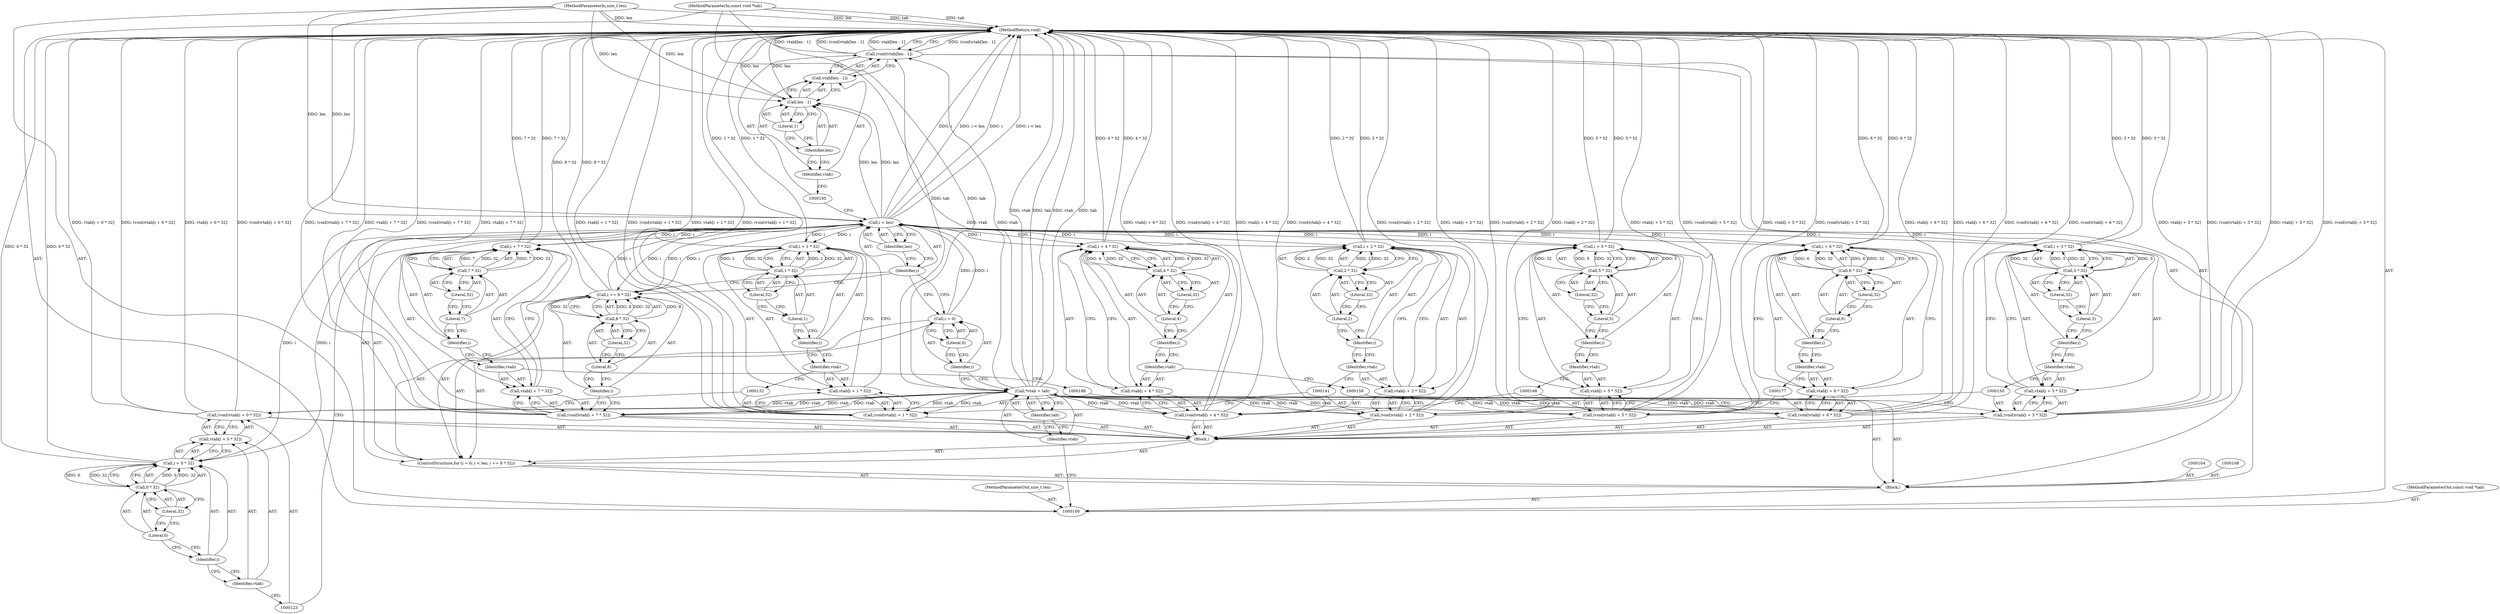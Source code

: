 digraph "1_libgcrypt_a4c561aab1014c3630bc88faf6f5246fee16b020_0" {
"1000201" [label="(MethodReturn,void)"];
"1000101" [label="(MethodParameterIn,const void *tab)"];
"1000248" [label="(MethodParameterOut,const void *tab)"];
"1000102" [label="(MethodParameterIn,size_t len)"];
"1000249" [label="(MethodParameterOut,size_t len)"];
"1000142" [label="(Call,vtab[i + 2 * 32])"];
"1000143" [label="(Identifier,vtab)"];
"1000144" [label="(Call,i + 2 * 32)"];
"1000145" [label="(Identifier,i)"];
"1000146" [label="(Call,2 * 32)"];
"1000147" [label="(Literal,2)"];
"1000148" [label="(Literal,32)"];
"1000140" [label="(Call,(void)vtab[i + 2 * 32])"];
"1000151" [label="(Call,vtab[i + 3 * 32])"];
"1000152" [label="(Identifier,vtab)"];
"1000153" [label="(Call,i + 3 * 32)"];
"1000154" [label="(Identifier,i)"];
"1000155" [label="(Call,3 * 32)"];
"1000156" [label="(Literal,3)"];
"1000157" [label="(Literal,32)"];
"1000149" [label="(Call,(void)vtab[i + 3 * 32])"];
"1000160" [label="(Call,vtab[i + 4 * 32])"];
"1000161" [label="(Identifier,vtab)"];
"1000162" [label="(Call,i + 4 * 32)"];
"1000163" [label="(Identifier,i)"];
"1000164" [label="(Call,4 * 32)"];
"1000165" [label="(Literal,4)"];
"1000166" [label="(Literal,32)"];
"1000158" [label="(Call,(void)vtab[i + 4 * 32])"];
"1000169" [label="(Call,vtab[i + 5 * 32])"];
"1000170" [label="(Identifier,vtab)"];
"1000171" [label="(Call,i + 5 * 32)"];
"1000172" [label="(Identifier,i)"];
"1000173" [label="(Call,5 * 32)"];
"1000174" [label="(Literal,5)"];
"1000175" [label="(Literal,32)"];
"1000167" [label="(Call,(void)vtab[i + 5 * 32])"];
"1000178" [label="(Call,vtab[i + 6 * 32])"];
"1000179" [label="(Identifier,vtab)"];
"1000180" [label="(Call,i + 6 * 32)"];
"1000181" [label="(Identifier,i)"];
"1000182" [label="(Call,6 * 32)"];
"1000183" [label="(Literal,6)"];
"1000184" [label="(Literal,32)"];
"1000176" [label="(Call,(void)vtab[i + 6 * 32])"];
"1000187" [label="(Call,vtab[i + 7 * 32])"];
"1000188" [label="(Identifier,vtab)"];
"1000189" [label="(Call,i + 7 * 32)"];
"1000190" [label="(Identifier,i)"];
"1000191" [label="(Call,7 * 32)"];
"1000192" [label="(Literal,7)"];
"1000193" [label="(Literal,32)"];
"1000185" [label="(Call,(void)vtab[i + 7 * 32])"];
"1000198" [label="(Call,len - 1)"];
"1000199" [label="(Identifier,len)"];
"1000200" [label="(Literal,1)"];
"1000194" [label="(Call,(void)vtab[len - 1])"];
"1000196" [label="(Call,vtab[len - 1])"];
"1000197" [label="(Identifier,vtab)"];
"1000103" [label="(Block,)"];
"1000105" [label="(Call,*vtab = tab)"];
"1000106" [label="(Identifier,vtab)"];
"1000107" [label="(Identifier,tab)"];
"1000112" [label="(Literal,0)"];
"1000113" [label="(Call,i < len)"];
"1000114" [label="(Identifier,i)"];
"1000115" [label="(Identifier,len)"];
"1000109" [label="(ControlStructure,for (i = 0; i < len; i += 8 * 32))"];
"1000116" [label="(Call,i += 8 * 32)"];
"1000117" [label="(Identifier,i)"];
"1000118" [label="(Call,8 * 32)"];
"1000119" [label="(Literal,8)"];
"1000120" [label="(Literal,32)"];
"1000110" [label="(Call,i = 0)"];
"1000111" [label="(Identifier,i)"];
"1000121" [label="(Block,)"];
"1000124" [label="(Call,vtab[i + 0 * 32])"];
"1000125" [label="(Identifier,vtab)"];
"1000126" [label="(Call,i + 0 * 32)"];
"1000127" [label="(Identifier,i)"];
"1000128" [label="(Call,0 * 32)"];
"1000129" [label="(Literal,0)"];
"1000130" [label="(Literal,32)"];
"1000122" [label="(Call,(void)vtab[i + 0 * 32])"];
"1000133" [label="(Call,vtab[i + 1 * 32])"];
"1000134" [label="(Identifier,vtab)"];
"1000135" [label="(Call,i + 1 * 32)"];
"1000136" [label="(Identifier,i)"];
"1000137" [label="(Call,1 * 32)"];
"1000138" [label="(Literal,1)"];
"1000139" [label="(Literal,32)"];
"1000131" [label="(Call,(void)vtab[i + 1 * 32])"];
"1000201" -> "1000100"  [label="AST: "];
"1000201" -> "1000194"  [label="CFG: "];
"1000194" -> "1000201"  [label="DDG: (void)vtab[len - 1]"];
"1000194" -> "1000201"  [label="DDG: vtab[len - 1]"];
"1000185" -> "1000201"  [label="DDG: (void)vtab[i + 7 * 32]"];
"1000185" -> "1000201"  [label="DDG: vtab[i + 7 * 32]"];
"1000167" -> "1000201"  [label="DDG: vtab[i + 5 * 32]"];
"1000167" -> "1000201"  [label="DDG: (void)vtab[i + 5 * 32]"];
"1000140" -> "1000201"  [label="DDG: (void)vtab[i + 2 * 32]"];
"1000140" -> "1000201"  [label="DDG: vtab[i + 2 * 32]"];
"1000116" -> "1000201"  [label="DDG: 8 * 32"];
"1000198" -> "1000201"  [label="DDG: len"];
"1000126" -> "1000201"  [label="DDG: 0 * 32"];
"1000180" -> "1000201"  [label="DDG: 6 * 32"];
"1000176" -> "1000201"  [label="DDG: vtab[i + 6 * 32]"];
"1000176" -> "1000201"  [label="DDG: (void)vtab[i + 6 * 32]"];
"1000162" -> "1000201"  [label="DDG: 4 * 32"];
"1000105" -> "1000201"  [label="DDG: tab"];
"1000105" -> "1000201"  [label="DDG: vtab"];
"1000149" -> "1000201"  [label="DDG: vtab[i + 3 * 32]"];
"1000149" -> "1000201"  [label="DDG: (void)vtab[i + 3 * 32]"];
"1000113" -> "1000201"  [label="DDG: i"];
"1000113" -> "1000201"  [label="DDG: i < len"];
"1000158" -> "1000201"  [label="DDG: vtab[i + 4 * 32]"];
"1000158" -> "1000201"  [label="DDG: (void)vtab[i + 4 * 32]"];
"1000153" -> "1000201"  [label="DDG: 3 * 32"];
"1000189" -> "1000201"  [label="DDG: 7 * 32"];
"1000131" -> "1000201"  [label="DDG: vtab[i + 1 * 32]"];
"1000131" -> "1000201"  [label="DDG: (void)vtab[i + 1 * 32]"];
"1000102" -> "1000201"  [label="DDG: len"];
"1000101" -> "1000201"  [label="DDG: tab"];
"1000171" -> "1000201"  [label="DDG: 5 * 32"];
"1000122" -> "1000201"  [label="DDG: (void)vtab[i + 0 * 32]"];
"1000122" -> "1000201"  [label="DDG: vtab[i + 0 * 32]"];
"1000144" -> "1000201"  [label="DDG: 2 * 32"];
"1000135" -> "1000201"  [label="DDG: 1 * 32"];
"1000101" -> "1000100"  [label="AST: "];
"1000101" -> "1000201"  [label="DDG: tab"];
"1000101" -> "1000105"  [label="DDG: tab"];
"1000248" -> "1000100"  [label="AST: "];
"1000102" -> "1000100"  [label="AST: "];
"1000102" -> "1000201"  [label="DDG: len"];
"1000102" -> "1000113"  [label="DDG: len"];
"1000102" -> "1000198"  [label="DDG: len"];
"1000249" -> "1000100"  [label="AST: "];
"1000142" -> "1000140"  [label="AST: "];
"1000142" -> "1000144"  [label="CFG: "];
"1000143" -> "1000142"  [label="AST: "];
"1000144" -> "1000142"  [label="AST: "];
"1000140" -> "1000142"  [label="CFG: "];
"1000143" -> "1000142"  [label="AST: "];
"1000143" -> "1000141"  [label="CFG: "];
"1000145" -> "1000143"  [label="CFG: "];
"1000144" -> "1000142"  [label="AST: "];
"1000144" -> "1000146"  [label="CFG: "];
"1000145" -> "1000144"  [label="AST: "];
"1000146" -> "1000144"  [label="AST: "];
"1000142" -> "1000144"  [label="CFG: "];
"1000144" -> "1000201"  [label="DDG: 2 * 32"];
"1000113" -> "1000144"  [label="DDG: i"];
"1000146" -> "1000144"  [label="DDG: 2"];
"1000146" -> "1000144"  [label="DDG: 32"];
"1000145" -> "1000144"  [label="AST: "];
"1000145" -> "1000143"  [label="CFG: "];
"1000147" -> "1000145"  [label="CFG: "];
"1000146" -> "1000144"  [label="AST: "];
"1000146" -> "1000148"  [label="CFG: "];
"1000147" -> "1000146"  [label="AST: "];
"1000148" -> "1000146"  [label="AST: "];
"1000144" -> "1000146"  [label="CFG: "];
"1000146" -> "1000144"  [label="DDG: 2"];
"1000146" -> "1000144"  [label="DDG: 32"];
"1000147" -> "1000146"  [label="AST: "];
"1000147" -> "1000145"  [label="CFG: "];
"1000148" -> "1000147"  [label="CFG: "];
"1000148" -> "1000146"  [label="AST: "];
"1000148" -> "1000147"  [label="CFG: "];
"1000146" -> "1000148"  [label="CFG: "];
"1000140" -> "1000121"  [label="AST: "];
"1000140" -> "1000142"  [label="CFG: "];
"1000141" -> "1000140"  [label="AST: "];
"1000142" -> "1000140"  [label="AST: "];
"1000150" -> "1000140"  [label="CFG: "];
"1000140" -> "1000201"  [label="DDG: (void)vtab[i + 2 * 32]"];
"1000140" -> "1000201"  [label="DDG: vtab[i + 2 * 32]"];
"1000105" -> "1000140"  [label="DDG: vtab"];
"1000151" -> "1000149"  [label="AST: "];
"1000151" -> "1000153"  [label="CFG: "];
"1000152" -> "1000151"  [label="AST: "];
"1000153" -> "1000151"  [label="AST: "];
"1000149" -> "1000151"  [label="CFG: "];
"1000152" -> "1000151"  [label="AST: "];
"1000152" -> "1000150"  [label="CFG: "];
"1000154" -> "1000152"  [label="CFG: "];
"1000153" -> "1000151"  [label="AST: "];
"1000153" -> "1000155"  [label="CFG: "];
"1000154" -> "1000153"  [label="AST: "];
"1000155" -> "1000153"  [label="AST: "];
"1000151" -> "1000153"  [label="CFG: "];
"1000153" -> "1000201"  [label="DDG: 3 * 32"];
"1000113" -> "1000153"  [label="DDG: i"];
"1000155" -> "1000153"  [label="DDG: 3"];
"1000155" -> "1000153"  [label="DDG: 32"];
"1000154" -> "1000153"  [label="AST: "];
"1000154" -> "1000152"  [label="CFG: "];
"1000156" -> "1000154"  [label="CFG: "];
"1000155" -> "1000153"  [label="AST: "];
"1000155" -> "1000157"  [label="CFG: "];
"1000156" -> "1000155"  [label="AST: "];
"1000157" -> "1000155"  [label="AST: "];
"1000153" -> "1000155"  [label="CFG: "];
"1000155" -> "1000153"  [label="DDG: 3"];
"1000155" -> "1000153"  [label="DDG: 32"];
"1000156" -> "1000155"  [label="AST: "];
"1000156" -> "1000154"  [label="CFG: "];
"1000157" -> "1000156"  [label="CFG: "];
"1000157" -> "1000155"  [label="AST: "];
"1000157" -> "1000156"  [label="CFG: "];
"1000155" -> "1000157"  [label="CFG: "];
"1000149" -> "1000121"  [label="AST: "];
"1000149" -> "1000151"  [label="CFG: "];
"1000150" -> "1000149"  [label="AST: "];
"1000151" -> "1000149"  [label="AST: "];
"1000159" -> "1000149"  [label="CFG: "];
"1000149" -> "1000201"  [label="DDG: vtab[i + 3 * 32]"];
"1000149" -> "1000201"  [label="DDG: (void)vtab[i + 3 * 32]"];
"1000105" -> "1000149"  [label="DDG: vtab"];
"1000160" -> "1000158"  [label="AST: "];
"1000160" -> "1000162"  [label="CFG: "];
"1000161" -> "1000160"  [label="AST: "];
"1000162" -> "1000160"  [label="AST: "];
"1000158" -> "1000160"  [label="CFG: "];
"1000161" -> "1000160"  [label="AST: "];
"1000161" -> "1000159"  [label="CFG: "];
"1000163" -> "1000161"  [label="CFG: "];
"1000162" -> "1000160"  [label="AST: "];
"1000162" -> "1000164"  [label="CFG: "];
"1000163" -> "1000162"  [label="AST: "];
"1000164" -> "1000162"  [label="AST: "];
"1000160" -> "1000162"  [label="CFG: "];
"1000162" -> "1000201"  [label="DDG: 4 * 32"];
"1000113" -> "1000162"  [label="DDG: i"];
"1000164" -> "1000162"  [label="DDG: 4"];
"1000164" -> "1000162"  [label="DDG: 32"];
"1000163" -> "1000162"  [label="AST: "];
"1000163" -> "1000161"  [label="CFG: "];
"1000165" -> "1000163"  [label="CFG: "];
"1000164" -> "1000162"  [label="AST: "];
"1000164" -> "1000166"  [label="CFG: "];
"1000165" -> "1000164"  [label="AST: "];
"1000166" -> "1000164"  [label="AST: "];
"1000162" -> "1000164"  [label="CFG: "];
"1000164" -> "1000162"  [label="DDG: 4"];
"1000164" -> "1000162"  [label="DDG: 32"];
"1000165" -> "1000164"  [label="AST: "];
"1000165" -> "1000163"  [label="CFG: "];
"1000166" -> "1000165"  [label="CFG: "];
"1000166" -> "1000164"  [label="AST: "];
"1000166" -> "1000165"  [label="CFG: "];
"1000164" -> "1000166"  [label="CFG: "];
"1000158" -> "1000121"  [label="AST: "];
"1000158" -> "1000160"  [label="CFG: "];
"1000159" -> "1000158"  [label="AST: "];
"1000160" -> "1000158"  [label="AST: "];
"1000168" -> "1000158"  [label="CFG: "];
"1000158" -> "1000201"  [label="DDG: vtab[i + 4 * 32]"];
"1000158" -> "1000201"  [label="DDG: (void)vtab[i + 4 * 32]"];
"1000105" -> "1000158"  [label="DDG: vtab"];
"1000169" -> "1000167"  [label="AST: "];
"1000169" -> "1000171"  [label="CFG: "];
"1000170" -> "1000169"  [label="AST: "];
"1000171" -> "1000169"  [label="AST: "];
"1000167" -> "1000169"  [label="CFG: "];
"1000170" -> "1000169"  [label="AST: "];
"1000170" -> "1000168"  [label="CFG: "];
"1000172" -> "1000170"  [label="CFG: "];
"1000171" -> "1000169"  [label="AST: "];
"1000171" -> "1000173"  [label="CFG: "];
"1000172" -> "1000171"  [label="AST: "];
"1000173" -> "1000171"  [label="AST: "];
"1000169" -> "1000171"  [label="CFG: "];
"1000171" -> "1000201"  [label="DDG: 5 * 32"];
"1000113" -> "1000171"  [label="DDG: i"];
"1000173" -> "1000171"  [label="DDG: 5"];
"1000173" -> "1000171"  [label="DDG: 32"];
"1000172" -> "1000171"  [label="AST: "];
"1000172" -> "1000170"  [label="CFG: "];
"1000174" -> "1000172"  [label="CFG: "];
"1000173" -> "1000171"  [label="AST: "];
"1000173" -> "1000175"  [label="CFG: "];
"1000174" -> "1000173"  [label="AST: "];
"1000175" -> "1000173"  [label="AST: "];
"1000171" -> "1000173"  [label="CFG: "];
"1000173" -> "1000171"  [label="DDG: 5"];
"1000173" -> "1000171"  [label="DDG: 32"];
"1000174" -> "1000173"  [label="AST: "];
"1000174" -> "1000172"  [label="CFG: "];
"1000175" -> "1000174"  [label="CFG: "];
"1000175" -> "1000173"  [label="AST: "];
"1000175" -> "1000174"  [label="CFG: "];
"1000173" -> "1000175"  [label="CFG: "];
"1000167" -> "1000121"  [label="AST: "];
"1000167" -> "1000169"  [label="CFG: "];
"1000168" -> "1000167"  [label="AST: "];
"1000169" -> "1000167"  [label="AST: "];
"1000177" -> "1000167"  [label="CFG: "];
"1000167" -> "1000201"  [label="DDG: vtab[i + 5 * 32]"];
"1000167" -> "1000201"  [label="DDG: (void)vtab[i + 5 * 32]"];
"1000105" -> "1000167"  [label="DDG: vtab"];
"1000178" -> "1000176"  [label="AST: "];
"1000178" -> "1000180"  [label="CFG: "];
"1000179" -> "1000178"  [label="AST: "];
"1000180" -> "1000178"  [label="AST: "];
"1000176" -> "1000178"  [label="CFG: "];
"1000179" -> "1000178"  [label="AST: "];
"1000179" -> "1000177"  [label="CFG: "];
"1000181" -> "1000179"  [label="CFG: "];
"1000180" -> "1000178"  [label="AST: "];
"1000180" -> "1000182"  [label="CFG: "];
"1000181" -> "1000180"  [label="AST: "];
"1000182" -> "1000180"  [label="AST: "];
"1000178" -> "1000180"  [label="CFG: "];
"1000180" -> "1000201"  [label="DDG: 6 * 32"];
"1000113" -> "1000180"  [label="DDG: i"];
"1000182" -> "1000180"  [label="DDG: 6"];
"1000182" -> "1000180"  [label="DDG: 32"];
"1000181" -> "1000180"  [label="AST: "];
"1000181" -> "1000179"  [label="CFG: "];
"1000183" -> "1000181"  [label="CFG: "];
"1000182" -> "1000180"  [label="AST: "];
"1000182" -> "1000184"  [label="CFG: "];
"1000183" -> "1000182"  [label="AST: "];
"1000184" -> "1000182"  [label="AST: "];
"1000180" -> "1000182"  [label="CFG: "];
"1000182" -> "1000180"  [label="DDG: 6"];
"1000182" -> "1000180"  [label="DDG: 32"];
"1000183" -> "1000182"  [label="AST: "];
"1000183" -> "1000181"  [label="CFG: "];
"1000184" -> "1000183"  [label="CFG: "];
"1000184" -> "1000182"  [label="AST: "];
"1000184" -> "1000183"  [label="CFG: "];
"1000182" -> "1000184"  [label="CFG: "];
"1000176" -> "1000121"  [label="AST: "];
"1000176" -> "1000178"  [label="CFG: "];
"1000177" -> "1000176"  [label="AST: "];
"1000178" -> "1000176"  [label="AST: "];
"1000186" -> "1000176"  [label="CFG: "];
"1000176" -> "1000201"  [label="DDG: vtab[i + 6 * 32]"];
"1000176" -> "1000201"  [label="DDG: (void)vtab[i + 6 * 32]"];
"1000105" -> "1000176"  [label="DDG: vtab"];
"1000187" -> "1000185"  [label="AST: "];
"1000187" -> "1000189"  [label="CFG: "];
"1000188" -> "1000187"  [label="AST: "];
"1000189" -> "1000187"  [label="AST: "];
"1000185" -> "1000187"  [label="CFG: "];
"1000188" -> "1000187"  [label="AST: "];
"1000188" -> "1000186"  [label="CFG: "];
"1000190" -> "1000188"  [label="CFG: "];
"1000189" -> "1000187"  [label="AST: "];
"1000189" -> "1000191"  [label="CFG: "];
"1000190" -> "1000189"  [label="AST: "];
"1000191" -> "1000189"  [label="AST: "];
"1000187" -> "1000189"  [label="CFG: "];
"1000189" -> "1000201"  [label="DDG: 7 * 32"];
"1000113" -> "1000189"  [label="DDG: i"];
"1000191" -> "1000189"  [label="DDG: 7"];
"1000191" -> "1000189"  [label="DDG: 32"];
"1000190" -> "1000189"  [label="AST: "];
"1000190" -> "1000188"  [label="CFG: "];
"1000192" -> "1000190"  [label="CFG: "];
"1000191" -> "1000189"  [label="AST: "];
"1000191" -> "1000193"  [label="CFG: "];
"1000192" -> "1000191"  [label="AST: "];
"1000193" -> "1000191"  [label="AST: "];
"1000189" -> "1000191"  [label="CFG: "];
"1000191" -> "1000189"  [label="DDG: 7"];
"1000191" -> "1000189"  [label="DDG: 32"];
"1000192" -> "1000191"  [label="AST: "];
"1000192" -> "1000190"  [label="CFG: "];
"1000193" -> "1000192"  [label="CFG: "];
"1000193" -> "1000191"  [label="AST: "];
"1000193" -> "1000192"  [label="CFG: "];
"1000191" -> "1000193"  [label="CFG: "];
"1000185" -> "1000121"  [label="AST: "];
"1000185" -> "1000187"  [label="CFG: "];
"1000186" -> "1000185"  [label="AST: "];
"1000187" -> "1000185"  [label="AST: "];
"1000117" -> "1000185"  [label="CFG: "];
"1000185" -> "1000201"  [label="DDG: (void)vtab[i + 7 * 32]"];
"1000185" -> "1000201"  [label="DDG: vtab[i + 7 * 32]"];
"1000105" -> "1000185"  [label="DDG: vtab"];
"1000198" -> "1000196"  [label="AST: "];
"1000198" -> "1000200"  [label="CFG: "];
"1000199" -> "1000198"  [label="AST: "];
"1000200" -> "1000198"  [label="AST: "];
"1000196" -> "1000198"  [label="CFG: "];
"1000198" -> "1000201"  [label="DDG: len"];
"1000113" -> "1000198"  [label="DDG: len"];
"1000102" -> "1000198"  [label="DDG: len"];
"1000199" -> "1000198"  [label="AST: "];
"1000199" -> "1000197"  [label="CFG: "];
"1000200" -> "1000199"  [label="CFG: "];
"1000200" -> "1000198"  [label="AST: "];
"1000200" -> "1000199"  [label="CFG: "];
"1000198" -> "1000200"  [label="CFG: "];
"1000194" -> "1000103"  [label="AST: "];
"1000194" -> "1000196"  [label="CFG: "];
"1000195" -> "1000194"  [label="AST: "];
"1000196" -> "1000194"  [label="AST: "];
"1000201" -> "1000194"  [label="CFG: "];
"1000194" -> "1000201"  [label="DDG: (void)vtab[len - 1]"];
"1000194" -> "1000201"  [label="DDG: vtab[len - 1]"];
"1000105" -> "1000194"  [label="DDG: vtab"];
"1000196" -> "1000194"  [label="AST: "];
"1000196" -> "1000198"  [label="CFG: "];
"1000197" -> "1000196"  [label="AST: "];
"1000198" -> "1000196"  [label="AST: "];
"1000194" -> "1000196"  [label="CFG: "];
"1000197" -> "1000196"  [label="AST: "];
"1000197" -> "1000195"  [label="CFG: "];
"1000199" -> "1000197"  [label="CFG: "];
"1000103" -> "1000100"  [label="AST: "];
"1000104" -> "1000103"  [label="AST: "];
"1000105" -> "1000103"  [label="AST: "];
"1000108" -> "1000103"  [label="AST: "];
"1000109" -> "1000103"  [label="AST: "];
"1000194" -> "1000103"  [label="AST: "];
"1000105" -> "1000103"  [label="AST: "];
"1000105" -> "1000107"  [label="CFG: "];
"1000106" -> "1000105"  [label="AST: "];
"1000107" -> "1000105"  [label="AST: "];
"1000111" -> "1000105"  [label="CFG: "];
"1000105" -> "1000201"  [label="DDG: tab"];
"1000105" -> "1000201"  [label="DDG: vtab"];
"1000101" -> "1000105"  [label="DDG: tab"];
"1000105" -> "1000122"  [label="DDG: vtab"];
"1000105" -> "1000131"  [label="DDG: vtab"];
"1000105" -> "1000140"  [label="DDG: vtab"];
"1000105" -> "1000149"  [label="DDG: vtab"];
"1000105" -> "1000158"  [label="DDG: vtab"];
"1000105" -> "1000167"  [label="DDG: vtab"];
"1000105" -> "1000176"  [label="DDG: vtab"];
"1000105" -> "1000185"  [label="DDG: vtab"];
"1000105" -> "1000194"  [label="DDG: vtab"];
"1000106" -> "1000105"  [label="AST: "];
"1000106" -> "1000100"  [label="CFG: "];
"1000107" -> "1000106"  [label="CFG: "];
"1000107" -> "1000105"  [label="AST: "];
"1000107" -> "1000106"  [label="CFG: "];
"1000105" -> "1000107"  [label="CFG: "];
"1000112" -> "1000110"  [label="AST: "];
"1000112" -> "1000111"  [label="CFG: "];
"1000110" -> "1000112"  [label="CFG: "];
"1000113" -> "1000109"  [label="AST: "];
"1000113" -> "1000115"  [label="CFG: "];
"1000114" -> "1000113"  [label="AST: "];
"1000115" -> "1000113"  [label="AST: "];
"1000123" -> "1000113"  [label="CFG: "];
"1000195" -> "1000113"  [label="CFG: "];
"1000113" -> "1000201"  [label="DDG: i"];
"1000113" -> "1000201"  [label="DDG: i < len"];
"1000116" -> "1000113"  [label="DDG: i"];
"1000110" -> "1000113"  [label="DDG: i"];
"1000102" -> "1000113"  [label="DDG: len"];
"1000113" -> "1000116"  [label="DDG: i"];
"1000113" -> "1000126"  [label="DDG: i"];
"1000113" -> "1000135"  [label="DDG: i"];
"1000113" -> "1000144"  [label="DDG: i"];
"1000113" -> "1000153"  [label="DDG: i"];
"1000113" -> "1000162"  [label="DDG: i"];
"1000113" -> "1000171"  [label="DDG: i"];
"1000113" -> "1000180"  [label="DDG: i"];
"1000113" -> "1000189"  [label="DDG: i"];
"1000113" -> "1000198"  [label="DDG: len"];
"1000114" -> "1000113"  [label="AST: "];
"1000114" -> "1000110"  [label="CFG: "];
"1000114" -> "1000116"  [label="CFG: "];
"1000115" -> "1000114"  [label="CFG: "];
"1000115" -> "1000113"  [label="AST: "];
"1000115" -> "1000114"  [label="CFG: "];
"1000113" -> "1000115"  [label="CFG: "];
"1000109" -> "1000103"  [label="AST: "];
"1000110" -> "1000109"  [label="AST: "];
"1000113" -> "1000109"  [label="AST: "];
"1000116" -> "1000109"  [label="AST: "];
"1000121" -> "1000109"  [label="AST: "];
"1000116" -> "1000109"  [label="AST: "];
"1000116" -> "1000118"  [label="CFG: "];
"1000117" -> "1000116"  [label="AST: "];
"1000118" -> "1000116"  [label="AST: "];
"1000114" -> "1000116"  [label="CFG: "];
"1000116" -> "1000201"  [label="DDG: 8 * 32"];
"1000116" -> "1000113"  [label="DDG: i"];
"1000118" -> "1000116"  [label="DDG: 8"];
"1000118" -> "1000116"  [label="DDG: 32"];
"1000113" -> "1000116"  [label="DDG: i"];
"1000117" -> "1000116"  [label="AST: "];
"1000117" -> "1000185"  [label="CFG: "];
"1000119" -> "1000117"  [label="CFG: "];
"1000118" -> "1000116"  [label="AST: "];
"1000118" -> "1000120"  [label="CFG: "];
"1000119" -> "1000118"  [label="AST: "];
"1000120" -> "1000118"  [label="AST: "];
"1000116" -> "1000118"  [label="CFG: "];
"1000118" -> "1000116"  [label="DDG: 8"];
"1000118" -> "1000116"  [label="DDG: 32"];
"1000119" -> "1000118"  [label="AST: "];
"1000119" -> "1000117"  [label="CFG: "];
"1000120" -> "1000119"  [label="CFG: "];
"1000120" -> "1000118"  [label="AST: "];
"1000120" -> "1000119"  [label="CFG: "];
"1000118" -> "1000120"  [label="CFG: "];
"1000110" -> "1000109"  [label="AST: "];
"1000110" -> "1000112"  [label="CFG: "];
"1000111" -> "1000110"  [label="AST: "];
"1000112" -> "1000110"  [label="AST: "];
"1000114" -> "1000110"  [label="CFG: "];
"1000110" -> "1000113"  [label="DDG: i"];
"1000111" -> "1000110"  [label="AST: "];
"1000111" -> "1000105"  [label="CFG: "];
"1000112" -> "1000111"  [label="CFG: "];
"1000121" -> "1000109"  [label="AST: "];
"1000122" -> "1000121"  [label="AST: "];
"1000131" -> "1000121"  [label="AST: "];
"1000140" -> "1000121"  [label="AST: "];
"1000149" -> "1000121"  [label="AST: "];
"1000158" -> "1000121"  [label="AST: "];
"1000167" -> "1000121"  [label="AST: "];
"1000176" -> "1000121"  [label="AST: "];
"1000185" -> "1000121"  [label="AST: "];
"1000124" -> "1000122"  [label="AST: "];
"1000124" -> "1000126"  [label="CFG: "];
"1000125" -> "1000124"  [label="AST: "];
"1000126" -> "1000124"  [label="AST: "];
"1000122" -> "1000124"  [label="CFG: "];
"1000125" -> "1000124"  [label="AST: "];
"1000125" -> "1000123"  [label="CFG: "];
"1000127" -> "1000125"  [label="CFG: "];
"1000126" -> "1000124"  [label="AST: "];
"1000126" -> "1000128"  [label="CFG: "];
"1000127" -> "1000126"  [label="AST: "];
"1000128" -> "1000126"  [label="AST: "];
"1000124" -> "1000126"  [label="CFG: "];
"1000126" -> "1000201"  [label="DDG: 0 * 32"];
"1000113" -> "1000126"  [label="DDG: i"];
"1000128" -> "1000126"  [label="DDG: 0"];
"1000128" -> "1000126"  [label="DDG: 32"];
"1000127" -> "1000126"  [label="AST: "];
"1000127" -> "1000125"  [label="CFG: "];
"1000129" -> "1000127"  [label="CFG: "];
"1000128" -> "1000126"  [label="AST: "];
"1000128" -> "1000130"  [label="CFG: "];
"1000129" -> "1000128"  [label="AST: "];
"1000130" -> "1000128"  [label="AST: "];
"1000126" -> "1000128"  [label="CFG: "];
"1000128" -> "1000126"  [label="DDG: 0"];
"1000128" -> "1000126"  [label="DDG: 32"];
"1000129" -> "1000128"  [label="AST: "];
"1000129" -> "1000127"  [label="CFG: "];
"1000130" -> "1000129"  [label="CFG: "];
"1000130" -> "1000128"  [label="AST: "];
"1000130" -> "1000129"  [label="CFG: "];
"1000128" -> "1000130"  [label="CFG: "];
"1000122" -> "1000121"  [label="AST: "];
"1000122" -> "1000124"  [label="CFG: "];
"1000123" -> "1000122"  [label="AST: "];
"1000124" -> "1000122"  [label="AST: "];
"1000132" -> "1000122"  [label="CFG: "];
"1000122" -> "1000201"  [label="DDG: (void)vtab[i + 0 * 32]"];
"1000122" -> "1000201"  [label="DDG: vtab[i + 0 * 32]"];
"1000105" -> "1000122"  [label="DDG: vtab"];
"1000133" -> "1000131"  [label="AST: "];
"1000133" -> "1000135"  [label="CFG: "];
"1000134" -> "1000133"  [label="AST: "];
"1000135" -> "1000133"  [label="AST: "];
"1000131" -> "1000133"  [label="CFG: "];
"1000134" -> "1000133"  [label="AST: "];
"1000134" -> "1000132"  [label="CFG: "];
"1000136" -> "1000134"  [label="CFG: "];
"1000135" -> "1000133"  [label="AST: "];
"1000135" -> "1000137"  [label="CFG: "];
"1000136" -> "1000135"  [label="AST: "];
"1000137" -> "1000135"  [label="AST: "];
"1000133" -> "1000135"  [label="CFG: "];
"1000135" -> "1000201"  [label="DDG: 1 * 32"];
"1000113" -> "1000135"  [label="DDG: i"];
"1000137" -> "1000135"  [label="DDG: 1"];
"1000137" -> "1000135"  [label="DDG: 32"];
"1000136" -> "1000135"  [label="AST: "];
"1000136" -> "1000134"  [label="CFG: "];
"1000138" -> "1000136"  [label="CFG: "];
"1000137" -> "1000135"  [label="AST: "];
"1000137" -> "1000139"  [label="CFG: "];
"1000138" -> "1000137"  [label="AST: "];
"1000139" -> "1000137"  [label="AST: "];
"1000135" -> "1000137"  [label="CFG: "];
"1000137" -> "1000135"  [label="DDG: 1"];
"1000137" -> "1000135"  [label="DDG: 32"];
"1000138" -> "1000137"  [label="AST: "];
"1000138" -> "1000136"  [label="CFG: "];
"1000139" -> "1000138"  [label="CFG: "];
"1000139" -> "1000137"  [label="AST: "];
"1000139" -> "1000138"  [label="CFG: "];
"1000137" -> "1000139"  [label="CFG: "];
"1000131" -> "1000121"  [label="AST: "];
"1000131" -> "1000133"  [label="CFG: "];
"1000132" -> "1000131"  [label="AST: "];
"1000133" -> "1000131"  [label="AST: "];
"1000141" -> "1000131"  [label="CFG: "];
"1000131" -> "1000201"  [label="DDG: vtab[i + 1 * 32]"];
"1000131" -> "1000201"  [label="DDG: (void)vtab[i + 1 * 32]"];
"1000105" -> "1000131"  [label="DDG: vtab"];
}
